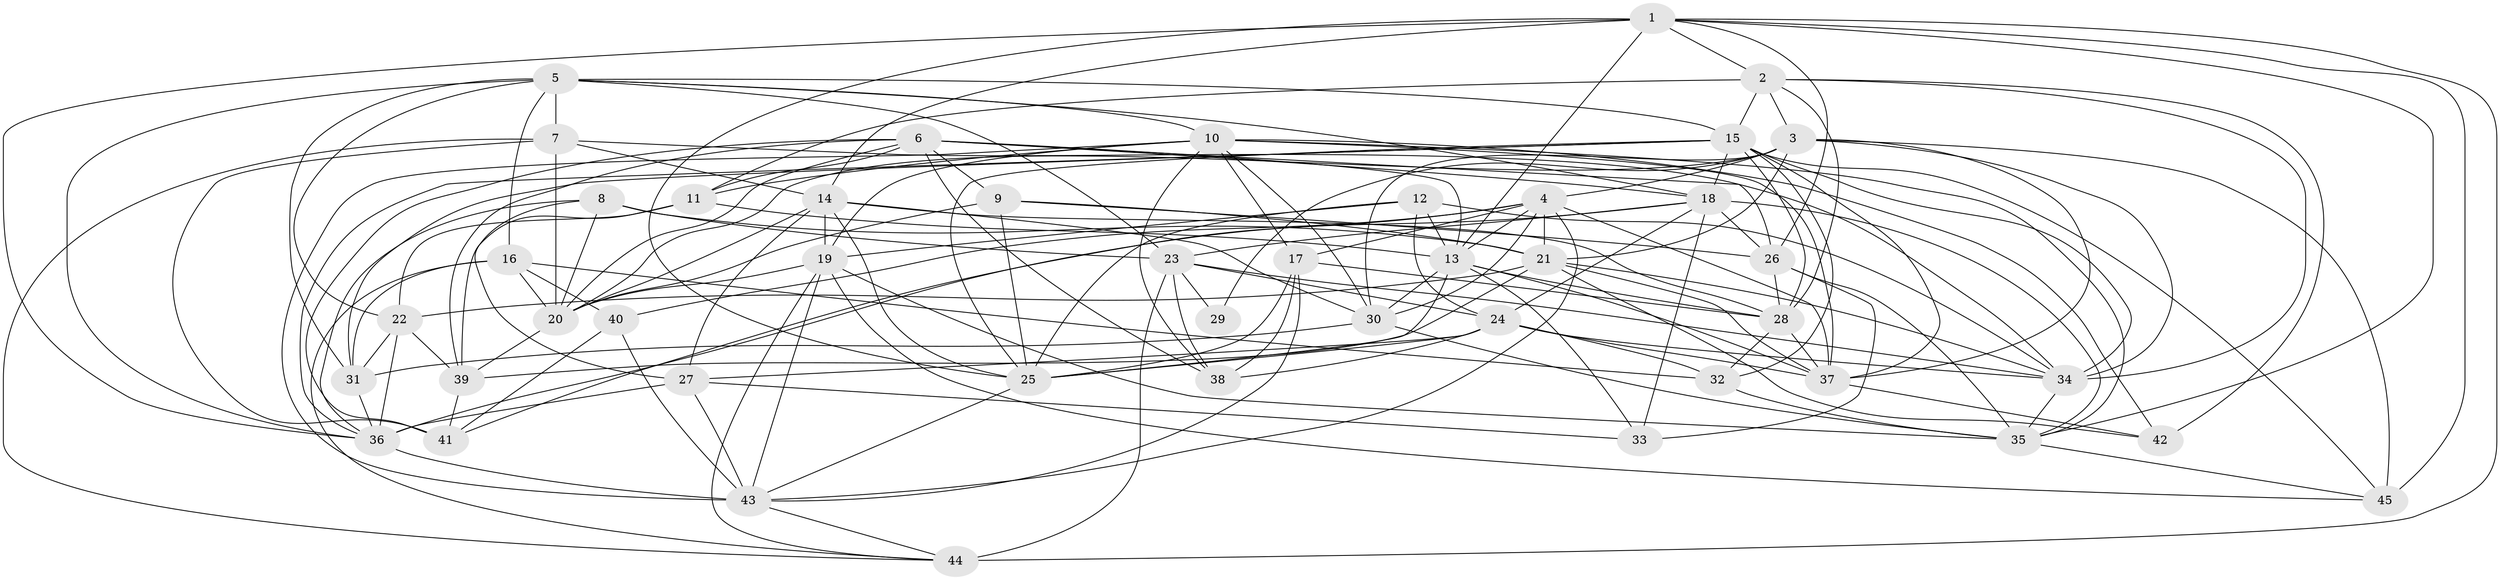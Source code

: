 // original degree distribution, {4: 1.0}
// Generated by graph-tools (version 1.1) at 2025/53/03/04/25 22:53:55]
// undirected, 45 vertices, 161 edges
graph export_dot {
  node [color=gray90,style=filled];
  1;
  2;
  3;
  4;
  5;
  6;
  7;
  8;
  9;
  10;
  11;
  12;
  13;
  14;
  15;
  16;
  17;
  18;
  19;
  20;
  21;
  22;
  23;
  24;
  25;
  26;
  27;
  28;
  29;
  30;
  31;
  32;
  33;
  34;
  35;
  36;
  37;
  38;
  39;
  40;
  41;
  42;
  43;
  44;
  45;
  1 -- 2 [weight=2.0];
  1 -- 13 [weight=1.0];
  1 -- 14 [weight=3.0];
  1 -- 25 [weight=1.0];
  1 -- 26 [weight=1.0];
  1 -- 35 [weight=1.0];
  1 -- 36 [weight=1.0];
  1 -- 44 [weight=1.0];
  1 -- 45 [weight=1.0];
  2 -- 3 [weight=1.0];
  2 -- 11 [weight=1.0];
  2 -- 15 [weight=1.0];
  2 -- 28 [weight=1.0];
  2 -- 34 [weight=1.0];
  2 -- 42 [weight=1.0];
  3 -- 4 [weight=1.0];
  3 -- 20 [weight=2.0];
  3 -- 21 [weight=1.0];
  3 -- 29 [weight=2.0];
  3 -- 30 [weight=1.0];
  3 -- 34 [weight=1.0];
  3 -- 37 [weight=1.0];
  3 -- 45 [weight=2.0];
  4 -- 13 [weight=1.0];
  4 -- 17 [weight=1.0];
  4 -- 21 [weight=1.0];
  4 -- 30 [weight=2.0];
  4 -- 37 [weight=1.0];
  4 -- 40 [weight=1.0];
  4 -- 41 [weight=1.0];
  4 -- 43 [weight=1.0];
  5 -- 7 [weight=2.0];
  5 -- 10 [weight=1.0];
  5 -- 15 [weight=1.0];
  5 -- 16 [weight=1.0];
  5 -- 18 [weight=1.0];
  5 -- 22 [weight=1.0];
  5 -- 23 [weight=1.0];
  5 -- 31 [weight=1.0];
  5 -- 36 [weight=1.0];
  6 -- 9 [weight=2.0];
  6 -- 11 [weight=1.0];
  6 -- 13 [weight=1.0];
  6 -- 18 [weight=1.0];
  6 -- 20 [weight=2.0];
  6 -- 26 [weight=1.0];
  6 -- 38 [weight=1.0];
  6 -- 39 [weight=1.0];
  6 -- 41 [weight=2.0];
  7 -- 14 [weight=1.0];
  7 -- 20 [weight=2.0];
  7 -- 34 [weight=1.0];
  7 -- 41 [weight=1.0];
  7 -- 44 [weight=1.0];
  8 -- 20 [weight=1.0];
  8 -- 21 [weight=1.0];
  8 -- 23 [weight=1.0];
  8 -- 27 [weight=1.0];
  8 -- 36 [weight=2.0];
  9 -- 20 [weight=1.0];
  9 -- 21 [weight=1.0];
  9 -- 25 [weight=2.0];
  9 -- 26 [weight=2.0];
  10 -- 11 [weight=1.0];
  10 -- 17 [weight=1.0];
  10 -- 19 [weight=1.0];
  10 -- 30 [weight=1.0];
  10 -- 35 [weight=1.0];
  10 -- 37 [weight=1.0];
  10 -- 38 [weight=1.0];
  10 -- 42 [weight=1.0];
  10 -- 43 [weight=1.0];
  11 -- 13 [weight=1.0];
  11 -- 22 [weight=1.0];
  11 -- 39 [weight=1.0];
  12 -- 13 [weight=1.0];
  12 -- 19 [weight=1.0];
  12 -- 24 [weight=1.0];
  12 -- 25 [weight=2.0];
  12 -- 34 [weight=1.0];
  13 -- 25 [weight=1.0];
  13 -- 28 [weight=1.0];
  13 -- 30 [weight=1.0];
  13 -- 33 [weight=1.0];
  13 -- 37 [weight=1.0];
  14 -- 19 [weight=1.0];
  14 -- 20 [weight=1.0];
  14 -- 25 [weight=1.0];
  14 -- 27 [weight=1.0];
  14 -- 28 [weight=1.0];
  14 -- 30 [weight=1.0];
  15 -- 18 [weight=1.0];
  15 -- 25 [weight=1.0];
  15 -- 28 [weight=1.0];
  15 -- 31 [weight=1.0];
  15 -- 32 [weight=2.0];
  15 -- 34 [weight=1.0];
  15 -- 36 [weight=1.0];
  15 -- 37 [weight=1.0];
  15 -- 45 [weight=1.0];
  16 -- 20 [weight=1.0];
  16 -- 31 [weight=1.0];
  16 -- 32 [weight=1.0];
  16 -- 40 [weight=1.0];
  16 -- 44 [weight=1.0];
  17 -- 25 [weight=1.0];
  17 -- 28 [weight=1.0];
  17 -- 38 [weight=1.0];
  17 -- 43 [weight=1.0];
  18 -- 23 [weight=1.0];
  18 -- 24 [weight=1.0];
  18 -- 26 [weight=1.0];
  18 -- 33 [weight=4.0];
  18 -- 35 [weight=1.0];
  18 -- 36 [weight=1.0];
  19 -- 20 [weight=1.0];
  19 -- 35 [weight=3.0];
  19 -- 43 [weight=1.0];
  19 -- 44 [weight=1.0];
  19 -- 45 [weight=1.0];
  20 -- 39 [weight=1.0];
  21 -- 22 [weight=2.0];
  21 -- 34 [weight=2.0];
  21 -- 37 [weight=2.0];
  21 -- 39 [weight=1.0];
  21 -- 42 [weight=1.0];
  22 -- 31 [weight=1.0];
  22 -- 36 [weight=2.0];
  22 -- 39 [weight=1.0];
  23 -- 24 [weight=1.0];
  23 -- 29 [weight=2.0];
  23 -- 34 [weight=1.0];
  23 -- 38 [weight=2.0];
  23 -- 44 [weight=3.0];
  24 -- 25 [weight=2.0];
  24 -- 27 [weight=1.0];
  24 -- 32 [weight=1.0];
  24 -- 34 [weight=1.0];
  24 -- 37 [weight=1.0];
  24 -- 38 [weight=1.0];
  25 -- 43 [weight=1.0];
  26 -- 28 [weight=1.0];
  26 -- 33 [weight=2.0];
  26 -- 35 [weight=2.0];
  27 -- 33 [weight=1.0];
  27 -- 36 [weight=2.0];
  27 -- 43 [weight=2.0];
  28 -- 32 [weight=1.0];
  28 -- 37 [weight=1.0];
  30 -- 31 [weight=1.0];
  30 -- 35 [weight=1.0];
  31 -- 36 [weight=1.0];
  32 -- 35 [weight=1.0];
  34 -- 35 [weight=1.0];
  35 -- 45 [weight=1.0];
  36 -- 43 [weight=1.0];
  37 -- 42 [weight=1.0];
  39 -- 41 [weight=1.0];
  40 -- 41 [weight=1.0];
  40 -- 43 [weight=1.0];
  43 -- 44 [weight=1.0];
}
